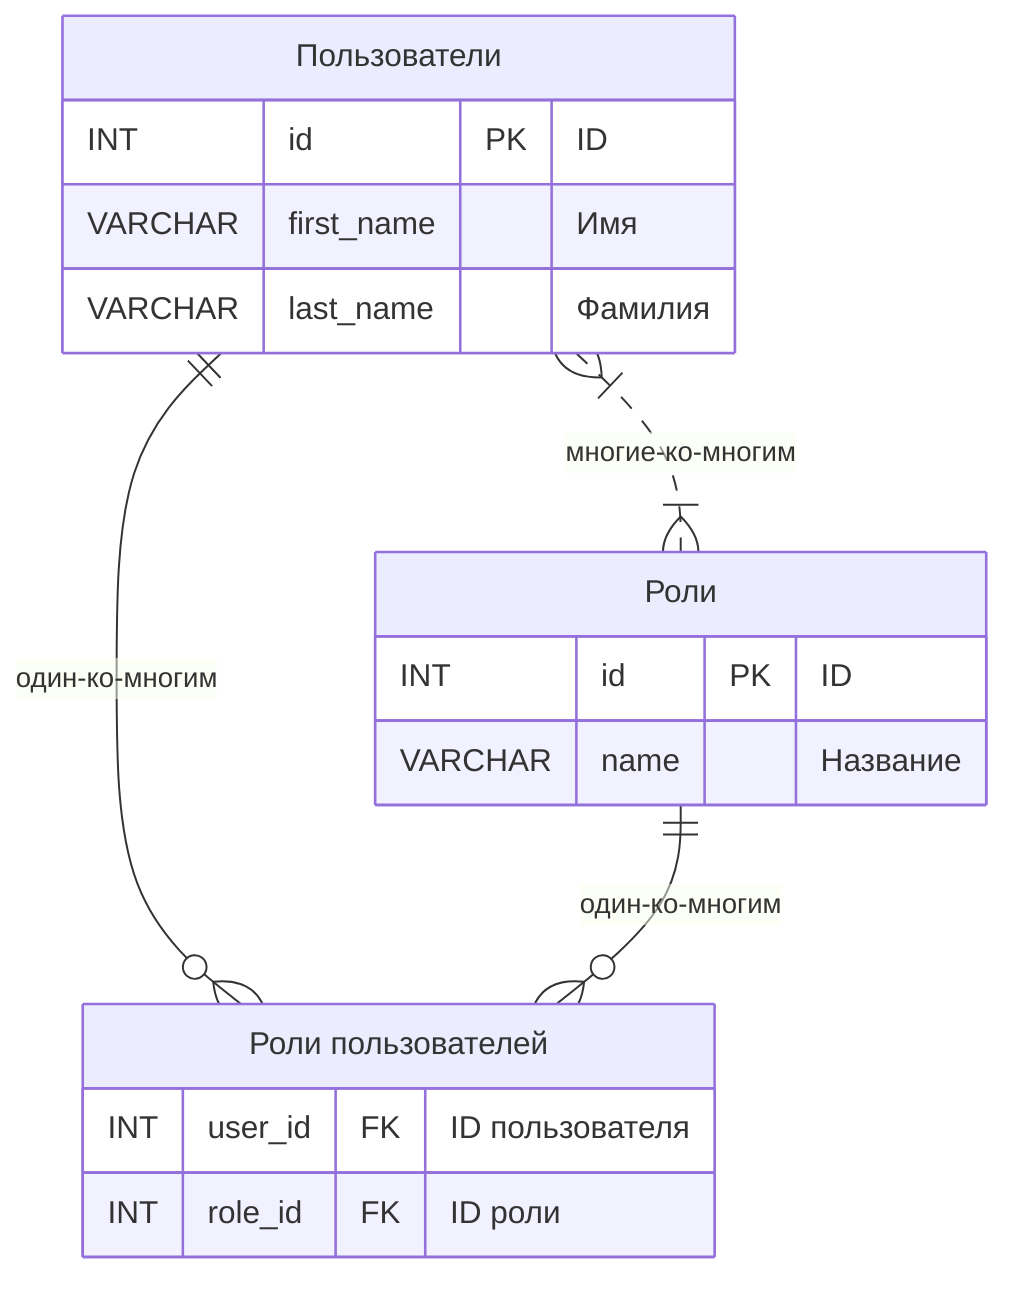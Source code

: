erDiagram
  users["Пользователи"] {
    INT id PK "ID"
    VARCHAR first_name "Имя"
    VARCHAR last_name "Фамилия"
  }
  roles["Роли"] {
    INT id PK "ID"
    VARCHAR name "Название"
  }
  users_roles["Роли пользователей"] {
    INT user_id FK "ID пользователя"
    INT role_id FK "ID роли"
  }
  users ||--o{ users_roles : "один-ко-многим"
  roles ||--o{ users_roles : "один-ко-многим"
  users }|..|{ roles : "многие-ко-многим"